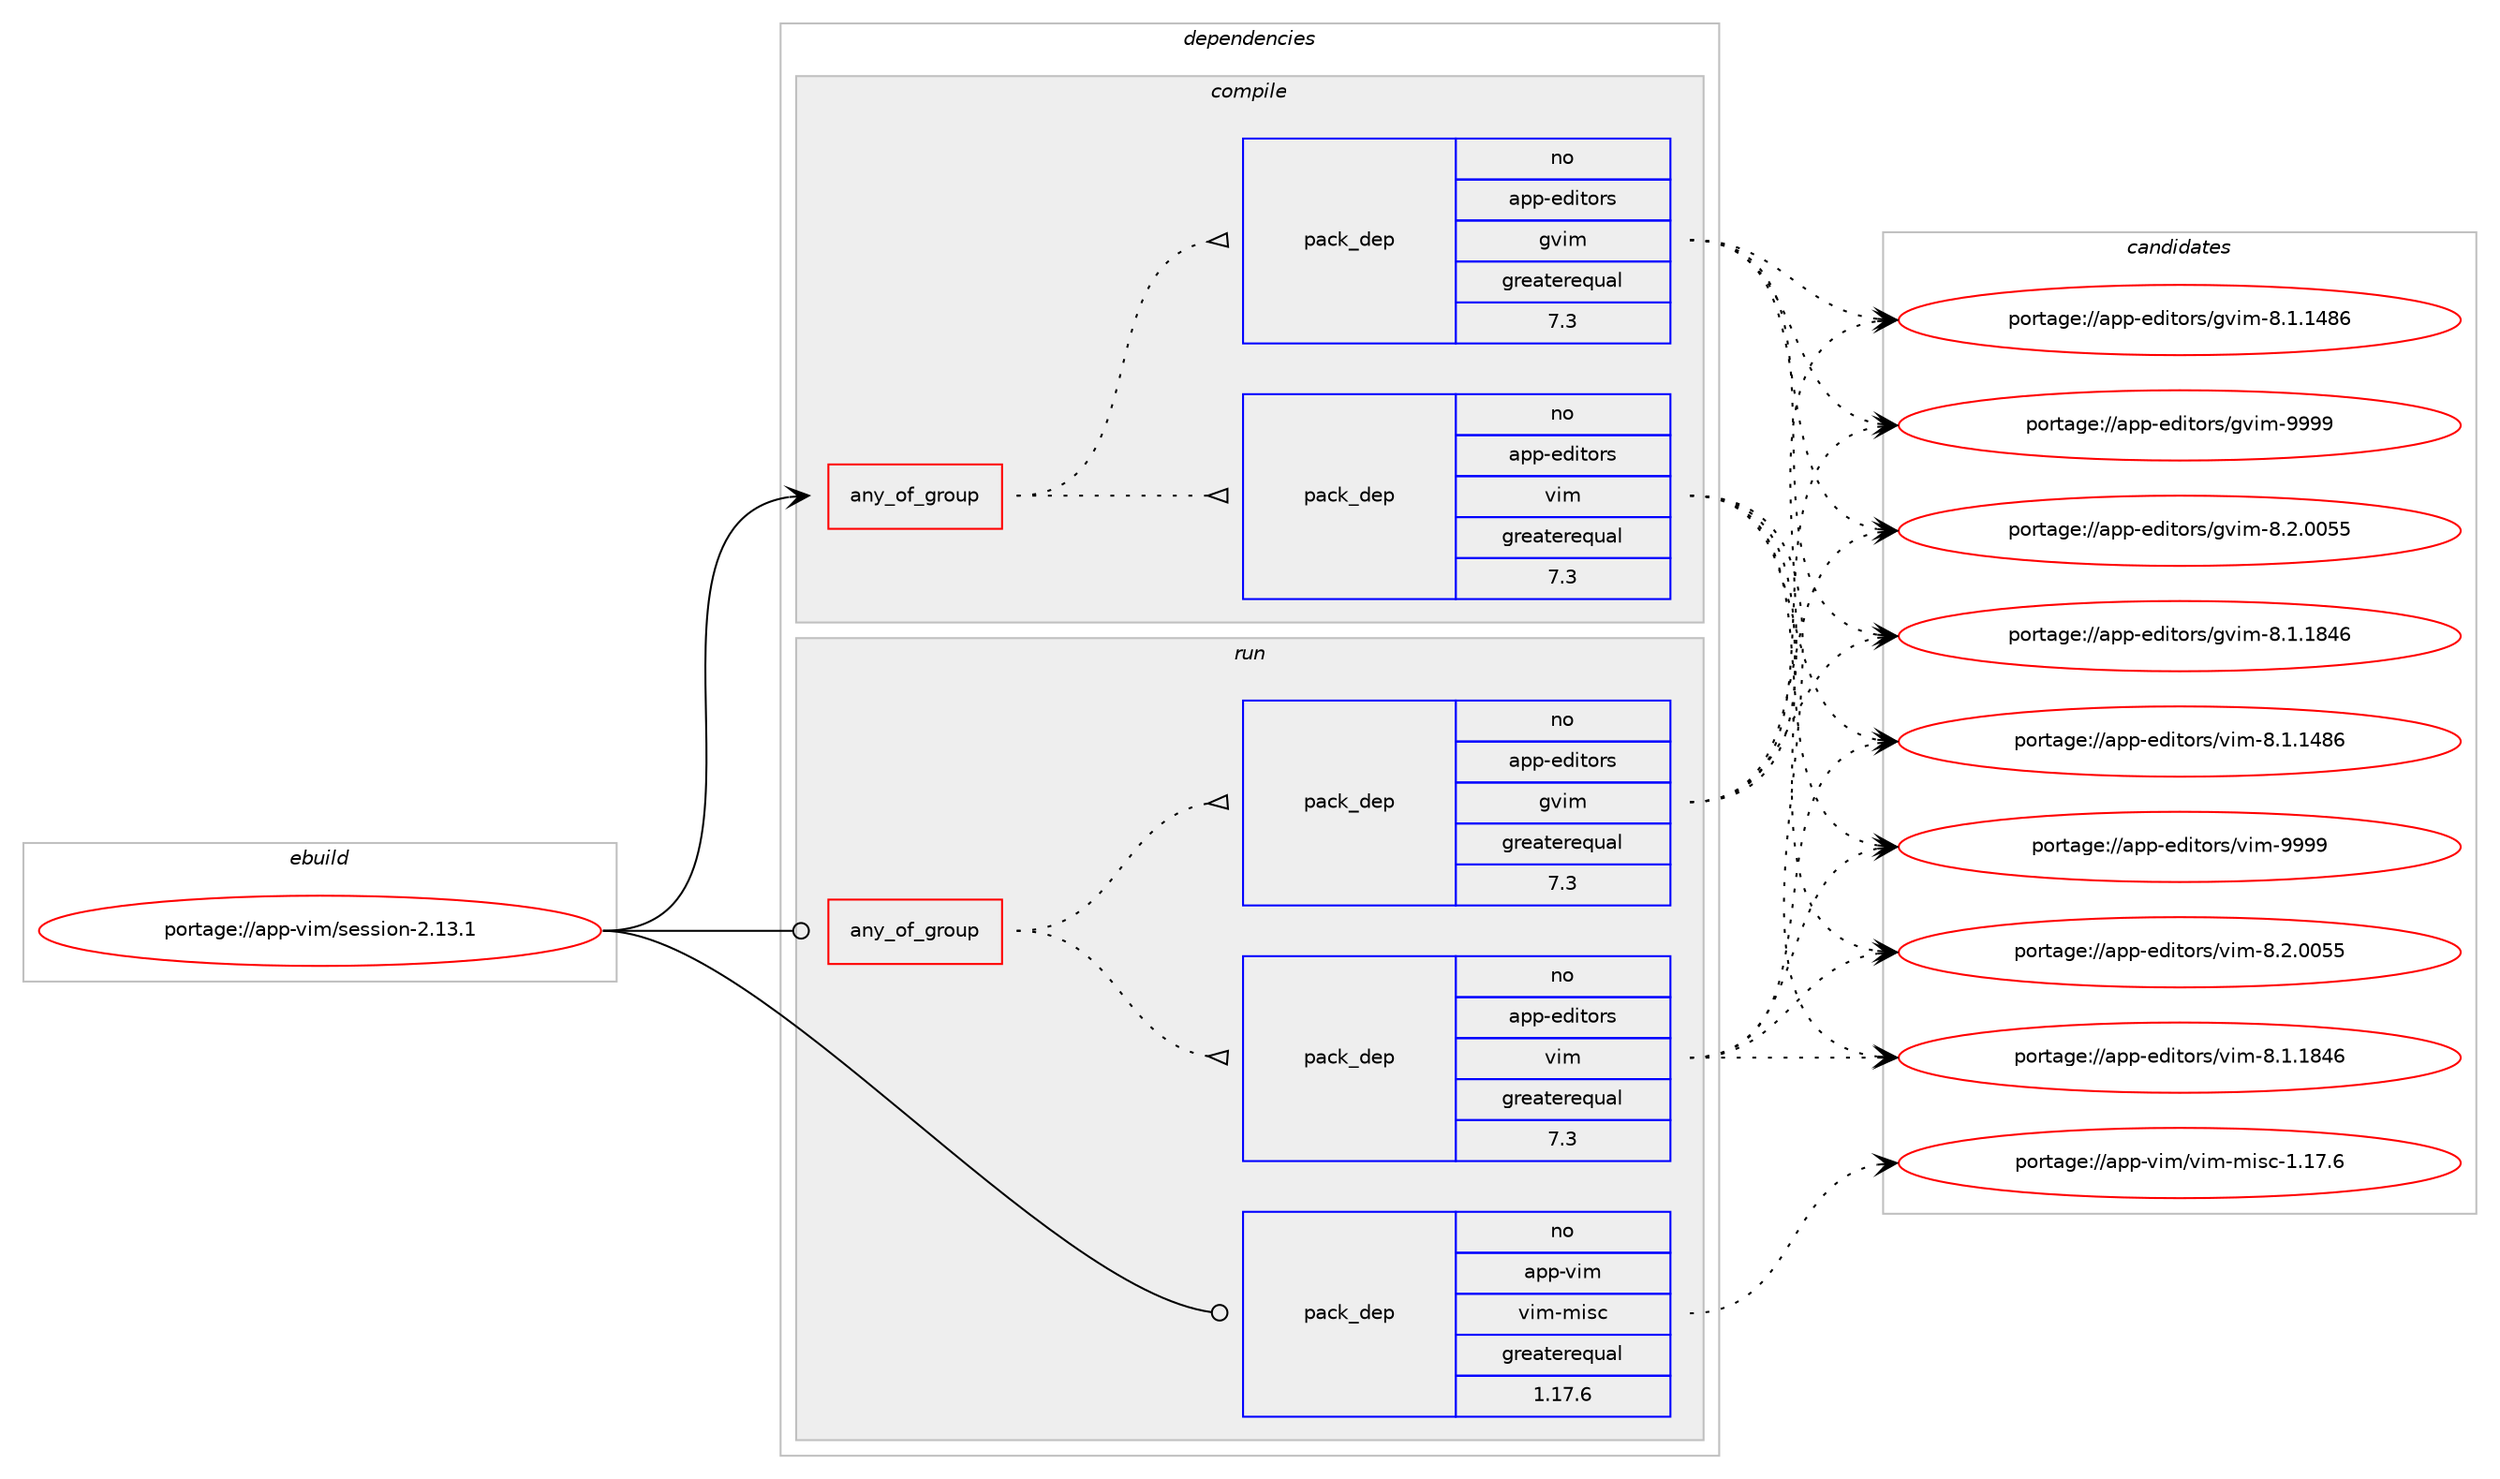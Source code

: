 digraph prolog {

# *************
# Graph options
# *************

newrank=true;
concentrate=true;
compound=true;
graph [rankdir=LR,fontname=Helvetica,fontsize=10,ranksep=1.5];#, ranksep=2.5, nodesep=0.2];
edge  [arrowhead=vee];
node  [fontname=Helvetica,fontsize=10];

# **********
# The ebuild
# **********

subgraph cluster_leftcol {
color=gray;
label=<<i>ebuild</i>>;
id [label="portage://app-vim/session-2.13.1", color=red, width=4, href="../app-vim/session-2.13.1.svg"];
}

# ****************
# The dependencies
# ****************

subgraph cluster_midcol {
color=gray;
label=<<i>dependencies</i>>;
subgraph cluster_compile {
fillcolor="#eeeeee";
style=filled;
label=<<i>compile</i>>;
subgraph any7271 {
dependency589358 [label=<<TABLE BORDER="0" CELLBORDER="1" CELLSPACING="0" CELLPADDING="4"><TR><TD CELLPADDING="10">any_of_group</TD></TR></TABLE>>, shape=none, color=red];subgraph pack442671 {
dependency589359 [label=<<TABLE BORDER="0" CELLBORDER="1" CELLSPACING="0" CELLPADDING="4" WIDTH="220"><TR><TD ROWSPAN="6" CELLPADDING="30">pack_dep</TD></TR><TR><TD WIDTH="110">no</TD></TR><TR><TD>app-editors</TD></TR><TR><TD>vim</TD></TR><TR><TD>greaterequal</TD></TR><TR><TD>7.3</TD></TR></TABLE>>, shape=none, color=blue];
}
dependency589358:e -> dependency589359:w [weight=20,style="dotted",arrowhead="oinv"];
subgraph pack442672 {
dependency589360 [label=<<TABLE BORDER="0" CELLBORDER="1" CELLSPACING="0" CELLPADDING="4" WIDTH="220"><TR><TD ROWSPAN="6" CELLPADDING="30">pack_dep</TD></TR><TR><TD WIDTH="110">no</TD></TR><TR><TD>app-editors</TD></TR><TR><TD>gvim</TD></TR><TR><TD>greaterequal</TD></TR><TR><TD>7.3</TD></TR></TABLE>>, shape=none, color=blue];
}
dependency589358:e -> dependency589360:w [weight=20,style="dotted",arrowhead="oinv"];
}
id:e -> dependency589358:w [weight=20,style="solid",arrowhead="vee"];
}
subgraph cluster_compileandrun {
fillcolor="#eeeeee";
style=filled;
label=<<i>compile and run</i>>;
}
subgraph cluster_run {
fillcolor="#eeeeee";
style=filled;
label=<<i>run</i>>;
subgraph any7272 {
dependency589361 [label=<<TABLE BORDER="0" CELLBORDER="1" CELLSPACING="0" CELLPADDING="4"><TR><TD CELLPADDING="10">any_of_group</TD></TR></TABLE>>, shape=none, color=red];subgraph pack442673 {
dependency589362 [label=<<TABLE BORDER="0" CELLBORDER="1" CELLSPACING="0" CELLPADDING="4" WIDTH="220"><TR><TD ROWSPAN="6" CELLPADDING="30">pack_dep</TD></TR><TR><TD WIDTH="110">no</TD></TR><TR><TD>app-editors</TD></TR><TR><TD>vim</TD></TR><TR><TD>greaterequal</TD></TR><TR><TD>7.3</TD></TR></TABLE>>, shape=none, color=blue];
}
dependency589361:e -> dependency589362:w [weight=20,style="dotted",arrowhead="oinv"];
subgraph pack442674 {
dependency589363 [label=<<TABLE BORDER="0" CELLBORDER="1" CELLSPACING="0" CELLPADDING="4" WIDTH="220"><TR><TD ROWSPAN="6" CELLPADDING="30">pack_dep</TD></TR><TR><TD WIDTH="110">no</TD></TR><TR><TD>app-editors</TD></TR><TR><TD>gvim</TD></TR><TR><TD>greaterequal</TD></TR><TR><TD>7.3</TD></TR></TABLE>>, shape=none, color=blue];
}
dependency589361:e -> dependency589363:w [weight=20,style="dotted",arrowhead="oinv"];
}
id:e -> dependency589361:w [weight=20,style="solid",arrowhead="odot"];
subgraph pack442675 {
dependency589364 [label=<<TABLE BORDER="0" CELLBORDER="1" CELLSPACING="0" CELLPADDING="4" WIDTH="220"><TR><TD ROWSPAN="6" CELLPADDING="30">pack_dep</TD></TR><TR><TD WIDTH="110">no</TD></TR><TR><TD>app-vim</TD></TR><TR><TD>vim-misc</TD></TR><TR><TD>greaterequal</TD></TR><TR><TD>1.17.6</TD></TR></TABLE>>, shape=none, color=blue];
}
id:e -> dependency589364:w [weight=20,style="solid",arrowhead="odot"];
}
}

# **************
# The candidates
# **************

subgraph cluster_choices {
rank=same;
color=gray;
label=<<i>candidates</i>>;

subgraph choice442671 {
color=black;
nodesep=1;
choice9711211245101100105116111114115471181051094557575757 [label="portage://app-editors/vim-9999", color=red, width=4,href="../app-editors/vim-9999.svg"];
choice971121124510110010511611111411547118105109455646504648485353 [label="portage://app-editors/vim-8.2.0055", color=red, width=4,href="../app-editors/vim-8.2.0055.svg"];
choice971121124510110010511611111411547118105109455646494649565254 [label="portage://app-editors/vim-8.1.1846", color=red, width=4,href="../app-editors/vim-8.1.1846.svg"];
choice971121124510110010511611111411547118105109455646494649525654 [label="portage://app-editors/vim-8.1.1486", color=red, width=4,href="../app-editors/vim-8.1.1486.svg"];
dependency589359:e -> choice9711211245101100105116111114115471181051094557575757:w [style=dotted,weight="100"];
dependency589359:e -> choice971121124510110010511611111411547118105109455646504648485353:w [style=dotted,weight="100"];
dependency589359:e -> choice971121124510110010511611111411547118105109455646494649565254:w [style=dotted,weight="100"];
dependency589359:e -> choice971121124510110010511611111411547118105109455646494649525654:w [style=dotted,weight="100"];
}
subgraph choice442672 {
color=black;
nodesep=1;
choice9711211245101100105116111114115471031181051094557575757 [label="portage://app-editors/gvim-9999", color=red, width=4,href="../app-editors/gvim-9999.svg"];
choice971121124510110010511611111411547103118105109455646504648485353 [label="portage://app-editors/gvim-8.2.0055", color=red, width=4,href="../app-editors/gvim-8.2.0055.svg"];
choice971121124510110010511611111411547103118105109455646494649565254 [label="portage://app-editors/gvim-8.1.1846", color=red, width=4,href="../app-editors/gvim-8.1.1846.svg"];
choice971121124510110010511611111411547103118105109455646494649525654 [label="portage://app-editors/gvim-8.1.1486", color=red, width=4,href="../app-editors/gvim-8.1.1486.svg"];
dependency589360:e -> choice9711211245101100105116111114115471031181051094557575757:w [style=dotted,weight="100"];
dependency589360:e -> choice971121124510110010511611111411547103118105109455646504648485353:w [style=dotted,weight="100"];
dependency589360:e -> choice971121124510110010511611111411547103118105109455646494649565254:w [style=dotted,weight="100"];
dependency589360:e -> choice971121124510110010511611111411547103118105109455646494649525654:w [style=dotted,weight="100"];
}
subgraph choice442673 {
color=black;
nodesep=1;
choice9711211245101100105116111114115471181051094557575757 [label="portage://app-editors/vim-9999", color=red, width=4,href="../app-editors/vim-9999.svg"];
choice971121124510110010511611111411547118105109455646504648485353 [label="portage://app-editors/vim-8.2.0055", color=red, width=4,href="../app-editors/vim-8.2.0055.svg"];
choice971121124510110010511611111411547118105109455646494649565254 [label="portage://app-editors/vim-8.1.1846", color=red, width=4,href="../app-editors/vim-8.1.1846.svg"];
choice971121124510110010511611111411547118105109455646494649525654 [label="portage://app-editors/vim-8.1.1486", color=red, width=4,href="../app-editors/vim-8.1.1486.svg"];
dependency589362:e -> choice9711211245101100105116111114115471181051094557575757:w [style=dotted,weight="100"];
dependency589362:e -> choice971121124510110010511611111411547118105109455646504648485353:w [style=dotted,weight="100"];
dependency589362:e -> choice971121124510110010511611111411547118105109455646494649565254:w [style=dotted,weight="100"];
dependency589362:e -> choice971121124510110010511611111411547118105109455646494649525654:w [style=dotted,weight="100"];
}
subgraph choice442674 {
color=black;
nodesep=1;
choice9711211245101100105116111114115471031181051094557575757 [label="portage://app-editors/gvim-9999", color=red, width=4,href="../app-editors/gvim-9999.svg"];
choice971121124510110010511611111411547103118105109455646504648485353 [label="portage://app-editors/gvim-8.2.0055", color=red, width=4,href="../app-editors/gvim-8.2.0055.svg"];
choice971121124510110010511611111411547103118105109455646494649565254 [label="portage://app-editors/gvim-8.1.1846", color=red, width=4,href="../app-editors/gvim-8.1.1846.svg"];
choice971121124510110010511611111411547103118105109455646494649525654 [label="portage://app-editors/gvim-8.1.1486", color=red, width=4,href="../app-editors/gvim-8.1.1486.svg"];
dependency589363:e -> choice9711211245101100105116111114115471031181051094557575757:w [style=dotted,weight="100"];
dependency589363:e -> choice971121124510110010511611111411547103118105109455646504648485353:w [style=dotted,weight="100"];
dependency589363:e -> choice971121124510110010511611111411547103118105109455646494649565254:w [style=dotted,weight="100"];
dependency589363:e -> choice971121124510110010511611111411547103118105109455646494649525654:w [style=dotted,weight="100"];
}
subgraph choice442675 {
color=black;
nodesep=1;
choice971121124511810510947118105109451091051159945494649554654 [label="portage://app-vim/vim-misc-1.17.6", color=red, width=4,href="../app-vim/vim-misc-1.17.6.svg"];
dependency589364:e -> choice971121124511810510947118105109451091051159945494649554654:w [style=dotted,weight="100"];
}
}

}
